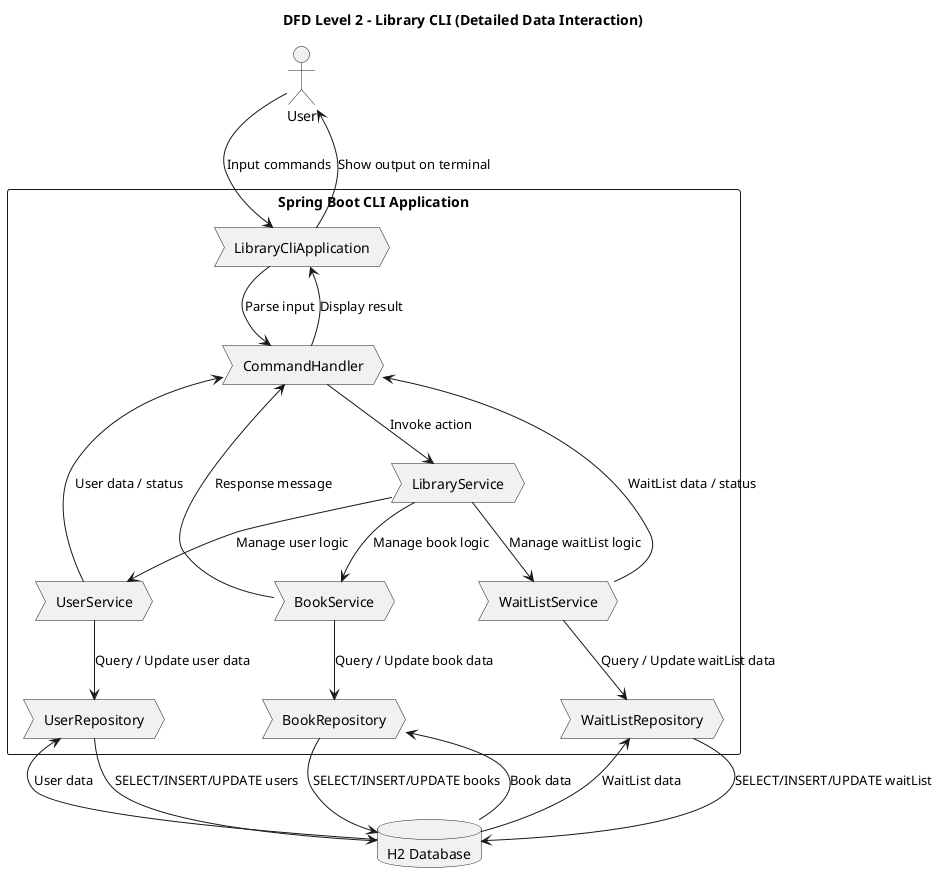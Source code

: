 @startuml
title DFD Level 2 - Library CLI (Detailed Data Interaction)

actor "User" as user

rectangle "Spring Boot CLI Application" {
  process "LibraryCliApplication" as cli
  process "CommandHandler" as handler
  process "LibraryService" as libraryService
  process "UserService" as userService
  process "BookService" as bookService
  process "WaitListService" as waitListService
  process "UserRepository" as userRepo
  process "BookRepository" as bookRepo
  process "WaitListRepository" as waitListRepo
}

database "H2 Database" as h2

user --> cli : Input commands
cli --> handler : Parse input
handler --> libraryService : Invoke action
libraryService --> userService : Manage user logic
libraryService --> bookService : Manage book logic
libraryService --> waitListService : Manage waitList logic

userService --> userRepo : Query / Update user data
bookService --> bookRepo : Query / Update book data
waitListService --> waitListRepo : Query / Update waitList data

userRepo --> h2 : SELECT/INSERT/UPDATE users
bookRepo --> h2 : SELECT/INSERT/UPDATE books
waitListRepo --> h2 : SELECT/INSERT/UPDATE waitList

h2 --> userRepo : User data
h2 --> bookRepo : Book data
h2 --> waitListRepo : WaitList data

bookService --> handler : Response message
userService --> handler : User data / status
waitListService --> handler : WaitList data / status
handler --> cli : Display result
cli --> user : Show output on terminal

@enduml
